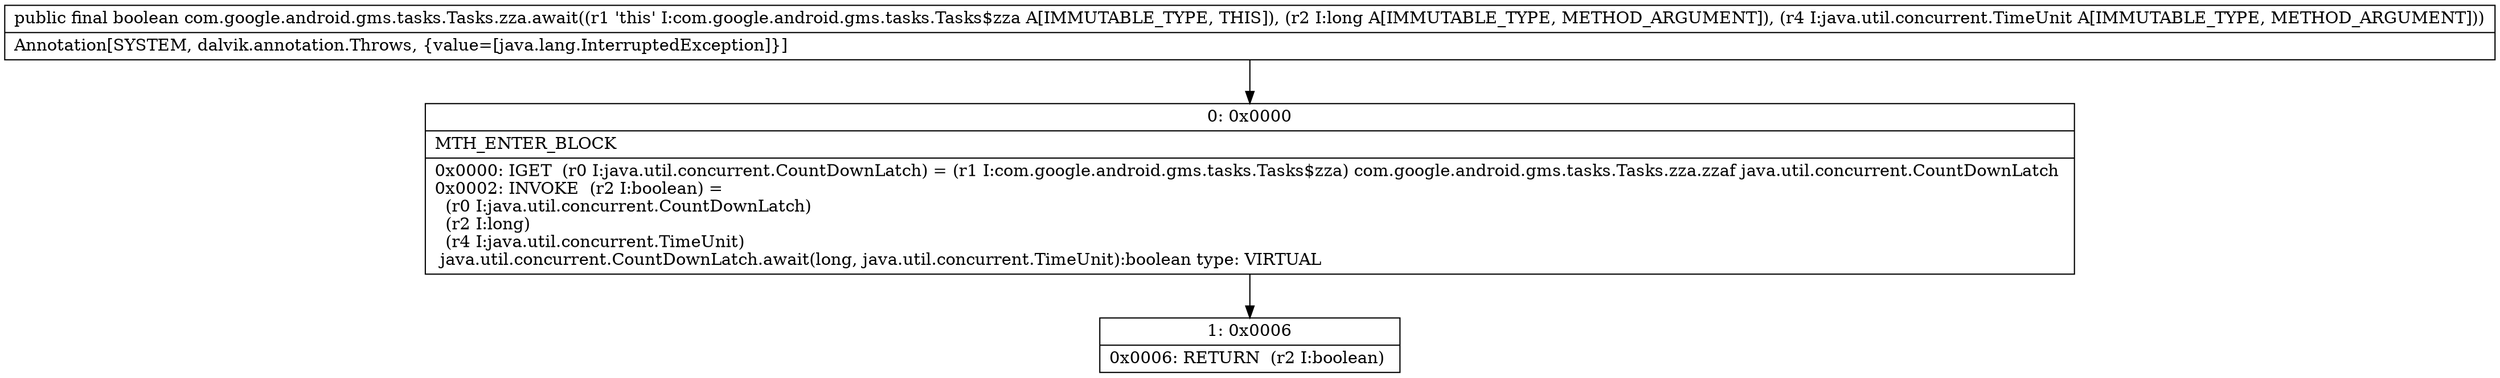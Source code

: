 digraph "CFG forcom.google.android.gms.tasks.Tasks.zza.await(JLjava\/util\/concurrent\/TimeUnit;)Z" {
Node_0 [shape=record,label="{0\:\ 0x0000|MTH_ENTER_BLOCK\l|0x0000: IGET  (r0 I:java.util.concurrent.CountDownLatch) = (r1 I:com.google.android.gms.tasks.Tasks$zza) com.google.android.gms.tasks.Tasks.zza.zzaf java.util.concurrent.CountDownLatch \l0x0002: INVOKE  (r2 I:boolean) = \l  (r0 I:java.util.concurrent.CountDownLatch)\l  (r2 I:long)\l  (r4 I:java.util.concurrent.TimeUnit)\l java.util.concurrent.CountDownLatch.await(long, java.util.concurrent.TimeUnit):boolean type: VIRTUAL \l}"];
Node_1 [shape=record,label="{1\:\ 0x0006|0x0006: RETURN  (r2 I:boolean) \l}"];
MethodNode[shape=record,label="{public final boolean com.google.android.gms.tasks.Tasks.zza.await((r1 'this' I:com.google.android.gms.tasks.Tasks$zza A[IMMUTABLE_TYPE, THIS]), (r2 I:long A[IMMUTABLE_TYPE, METHOD_ARGUMENT]), (r4 I:java.util.concurrent.TimeUnit A[IMMUTABLE_TYPE, METHOD_ARGUMENT]))  | Annotation[SYSTEM, dalvik.annotation.Throws, \{value=[java.lang.InterruptedException]\}]\l}"];
MethodNode -> Node_0;
Node_0 -> Node_1;
}

